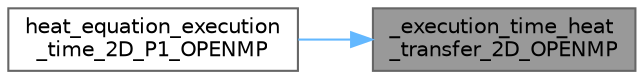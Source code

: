 digraph "_execution_time_heat_transfer_2D_OPENMP"
{
 // LATEX_PDF_SIZE
  bgcolor="transparent";
  edge [fontname=Helvetica,fontsize=10,labelfontname=Helvetica,labelfontsize=10];
  node [fontname=Helvetica,fontsize=10,shape=box,height=0.2,width=0.4];
  rankdir="RL";
  Node1 [id="Node000001",label="_execution_time_heat\l_transfer_2D_OPENMP",height=0.2,width=0.4,color="gray40", fillcolor="grey60", style="filled", fontcolor="black",tooltip="This is a function that simulates the heat transfer in 2D object, and return the execution time witho..."];
  Node1 -> Node2 [id="edge1_Node000001_Node000002",dir="back",color="steelblue1",style="solid",tooltip=" "];
  Node2 [id="Node000002",label="heat_equation_execution\l_time_2D_P1_OPENMP",height=0.2,width=0.4,color="grey40", fillcolor="white", style="filled",URL="$physics_8c.html#aa7e26d1fc4e8ef65b81a0db162122b40",tooltip=" "];
}
